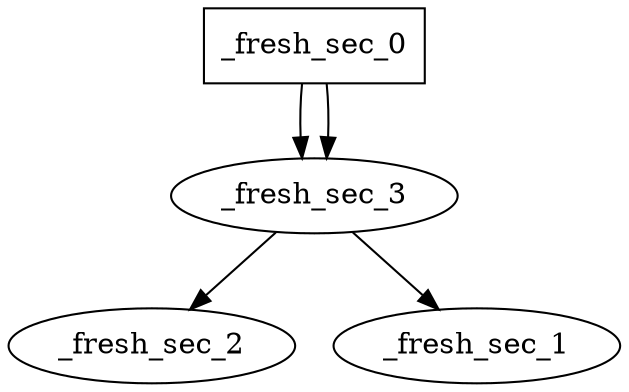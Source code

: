 digraph root {
subgraph 1 {
  _fresh_sec_0 [shape=box];
  _fresh_sec_0 -> _fresh_sec_3;
  _fresh_sec_3 -> _fresh_sec_2;
  _fresh_sec_3 -> _fresh_sec_1;
}
subgraph 2 {
  _fresh_sec_0 [shape=box];
  _fresh_sec_0 -> _fresh_sec_3;
}
}
